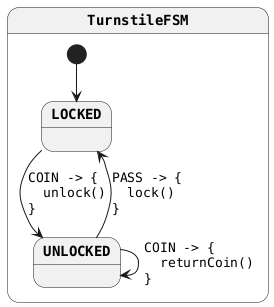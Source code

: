 @startuml
skinparam monochrome true
skinparam StateFontName Helvetica
skinparam defaultFontName Monospaced
skinparam defaultFontStyle Bold
skinparam state {
    FontStyle Bold
}
state TurnstileFSM {
[*] --> LOCKED
LOCKED --> UNLOCKED : COIN -> {\l  unlock()\l}
UNLOCKED --> UNLOCKED : COIN -> {\l  returnCoin()\l}
UNLOCKED --> LOCKED : PASS -> {\l  lock()\l}
}
@enduml
